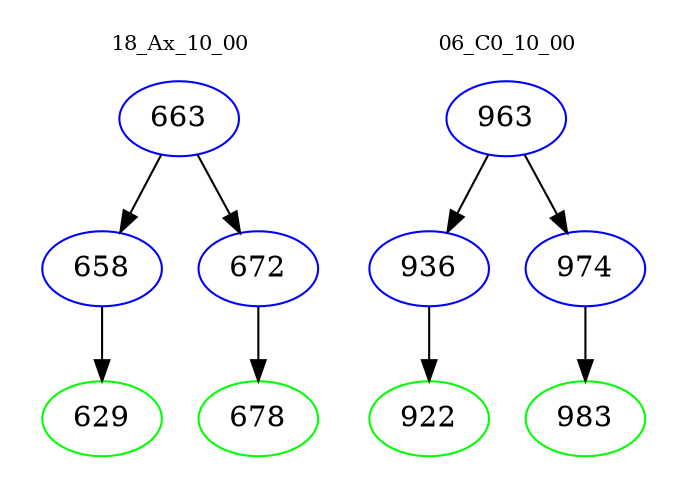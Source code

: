 digraph{
subgraph cluster_0 {
color = white
label = "18_Ax_10_00";
fontsize=10;
T0_663 [label="663", color="blue"]
T0_663 -> T0_658 [color="black"]
T0_658 [label="658", color="blue"]
T0_658 -> T0_629 [color="black"]
T0_629 [label="629", color="green"]
T0_663 -> T0_672 [color="black"]
T0_672 [label="672", color="blue"]
T0_672 -> T0_678 [color="black"]
T0_678 [label="678", color="green"]
}
subgraph cluster_1 {
color = white
label = "06_C0_10_00";
fontsize=10;
T1_963 [label="963", color="blue"]
T1_963 -> T1_936 [color="black"]
T1_936 [label="936", color="blue"]
T1_936 -> T1_922 [color="black"]
T1_922 [label="922", color="green"]
T1_963 -> T1_974 [color="black"]
T1_974 [label="974", color="blue"]
T1_974 -> T1_983 [color="black"]
T1_983 [label="983", color="green"]
}
}
